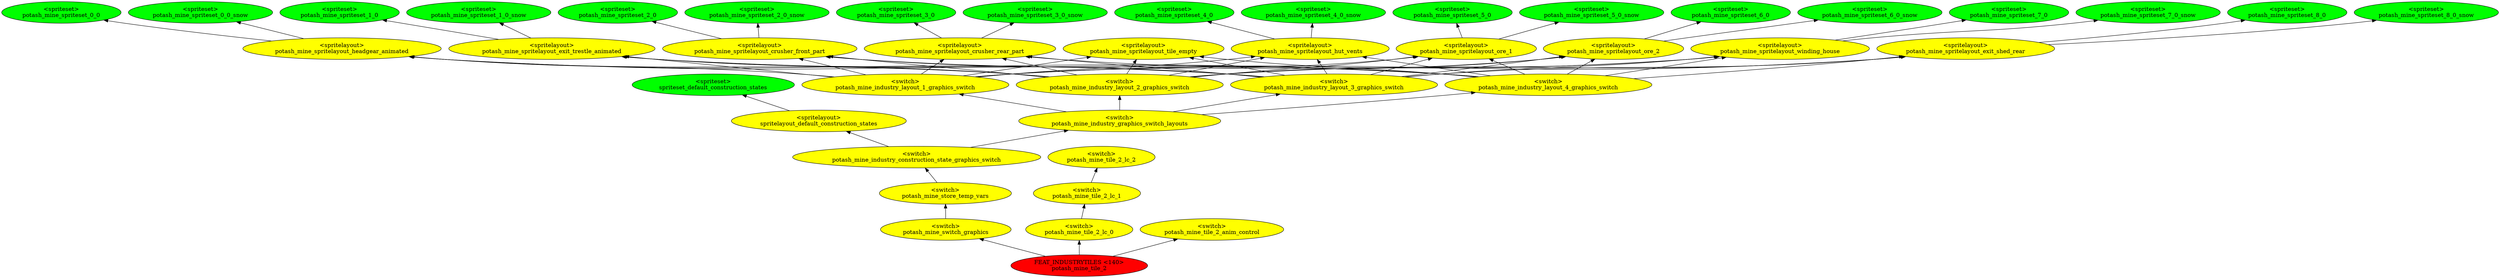digraph {
rankdir="BT"
spriteset_default_construction_states [fillcolor=green style="filled" label="<spriteset>\nspriteset_default_construction_states"]
spritelayout_default_construction_states [fillcolor=yellow style="filled" label="<spritelayout>\nspritelayout_default_construction_states"]
potash_mine_spriteset_0_0 [fillcolor=green style="filled" label="<spriteset>\npotash_mine_spriteset_0_0"]
potash_mine_spriteset_0_0_snow [fillcolor=green style="filled" label="<spriteset>\npotash_mine_spriteset_0_0_snow"]
potash_mine_spriteset_1_0 [fillcolor=green style="filled" label="<spriteset>\npotash_mine_spriteset_1_0"]
potash_mine_spriteset_1_0_snow [fillcolor=green style="filled" label="<spriteset>\npotash_mine_spriteset_1_0_snow"]
potash_mine_spriteset_2_0 [fillcolor=green style="filled" label="<spriteset>\npotash_mine_spriteset_2_0"]
potash_mine_spriteset_2_0_snow [fillcolor=green style="filled" label="<spriteset>\npotash_mine_spriteset_2_0_snow"]
potash_mine_spriteset_3_0 [fillcolor=green style="filled" label="<spriteset>\npotash_mine_spriteset_3_0"]
potash_mine_spriteset_3_0_snow [fillcolor=green style="filled" label="<spriteset>\npotash_mine_spriteset_3_0_snow"]
potash_mine_spriteset_4_0 [fillcolor=green style="filled" label="<spriteset>\npotash_mine_spriteset_4_0"]
potash_mine_spriteset_4_0_snow [fillcolor=green style="filled" label="<spriteset>\npotash_mine_spriteset_4_0_snow"]
potash_mine_spriteset_5_0 [fillcolor=green style="filled" label="<spriteset>\npotash_mine_spriteset_5_0"]
potash_mine_spriteset_5_0_snow [fillcolor=green style="filled" label="<spriteset>\npotash_mine_spriteset_5_0_snow"]
potash_mine_spriteset_6_0 [fillcolor=green style="filled" label="<spriteset>\npotash_mine_spriteset_6_0"]
potash_mine_spriteset_6_0_snow [fillcolor=green style="filled" label="<spriteset>\npotash_mine_spriteset_6_0_snow"]
potash_mine_spriteset_7_0 [fillcolor=green style="filled" label="<spriteset>\npotash_mine_spriteset_7_0"]
potash_mine_spriteset_7_0_snow [fillcolor=green style="filled" label="<spriteset>\npotash_mine_spriteset_7_0_snow"]
potash_mine_spriteset_8_0 [fillcolor=green style="filled" label="<spriteset>\npotash_mine_spriteset_8_0"]
potash_mine_spriteset_8_0_snow [fillcolor=green style="filled" label="<spriteset>\npotash_mine_spriteset_8_0_snow"]
potash_mine_spritelayout_tile_empty [fillcolor=yellow style="filled" label="<spritelayout>\npotash_mine_spritelayout_tile_empty"]
potash_mine_spritelayout_headgear_animated [fillcolor=yellow style="filled" label="<spritelayout>\npotash_mine_spritelayout_headgear_animated"]
potash_mine_spritelayout_exit_trestle_animated [fillcolor=yellow style="filled" label="<spritelayout>\npotash_mine_spritelayout_exit_trestle_animated"]
potash_mine_spritelayout_crusher_front_part [fillcolor=yellow style="filled" label="<spritelayout>\npotash_mine_spritelayout_crusher_front_part"]
potash_mine_spritelayout_crusher_rear_part [fillcolor=yellow style="filled" label="<spritelayout>\npotash_mine_spritelayout_crusher_rear_part"]
potash_mine_spritelayout_hut_vents [fillcolor=yellow style="filled" label="<spritelayout>\npotash_mine_spritelayout_hut_vents"]
potash_mine_spritelayout_ore_1 [fillcolor=yellow style="filled" label="<spritelayout>\npotash_mine_spritelayout_ore_1"]
potash_mine_spritelayout_ore_2 [fillcolor=yellow style="filled" label="<spritelayout>\npotash_mine_spritelayout_ore_2"]
potash_mine_spritelayout_winding_house [fillcolor=yellow style="filled" label="<spritelayout>\npotash_mine_spritelayout_winding_house"]
potash_mine_spritelayout_exit_shed_rear [fillcolor=yellow style="filled" label="<spritelayout>\npotash_mine_spritelayout_exit_shed_rear"]
potash_mine_industry_layout_1_graphics_switch [fillcolor=yellow style="filled" label="<switch>\npotash_mine_industry_layout_1_graphics_switch"]
potash_mine_industry_layout_2_graphics_switch [fillcolor=yellow style="filled" label="<switch>\npotash_mine_industry_layout_2_graphics_switch"]
potash_mine_industry_layout_3_graphics_switch [fillcolor=yellow style="filled" label="<switch>\npotash_mine_industry_layout_3_graphics_switch"]
potash_mine_industry_layout_4_graphics_switch [fillcolor=yellow style="filled" label="<switch>\npotash_mine_industry_layout_4_graphics_switch"]
potash_mine_industry_graphics_switch_layouts [fillcolor=yellow style="filled" label="<switch>\npotash_mine_industry_graphics_switch_layouts"]
potash_mine_industry_construction_state_graphics_switch [fillcolor=yellow style="filled" label="<switch>\npotash_mine_industry_construction_state_graphics_switch"]
potash_mine_store_temp_vars [fillcolor=yellow style="filled" label="<switch>\npotash_mine_store_temp_vars"]
potash_mine_switch_graphics [fillcolor=yellow style="filled" label="<switch>\npotash_mine_switch_graphics"]
potash_mine_tile_2_lc_2 [fillcolor=yellow style="filled" label="<switch>\npotash_mine_tile_2_lc_2"]
potash_mine_tile_2_lc_1 [fillcolor=yellow style="filled" label="<switch>\npotash_mine_tile_2_lc_1"]
potash_mine_tile_2_lc_0 [fillcolor=yellow style="filled" label="<switch>\npotash_mine_tile_2_lc_0"]
potash_mine_tile_2_anim_control [fillcolor=yellow style="filled" label="<switch>\npotash_mine_tile_2_anim_control"]
potash_mine_tile_2 [fillcolor=red style="filled" label="FEAT_INDUSTRYTILES <140>\npotash_mine_tile_2"]
potash_mine_spritelayout_crusher_front_part->potash_mine_spriteset_2_0
potash_mine_industry_layout_1_graphics_switch->potash_mine_spritelayout_exit_shed_rear
potash_mine_industry_layout_2_graphics_switch->potash_mine_spritelayout_ore_2
potash_mine_spritelayout_hut_vents->potash_mine_spriteset_4_0
potash_mine_spritelayout_ore_1->potash_mine_spriteset_5_0_snow
potash_mine_spritelayout_crusher_rear_part->potash_mine_spriteset_3_0_snow
potash_mine_spritelayout_crusher_rear_part->potash_mine_spriteset_3_0
potash_mine_tile_2_lc_1->potash_mine_tile_2_lc_2
potash_mine_industry_layout_2_graphics_switch->potash_mine_spritelayout_tile_empty
potash_mine_industry_layout_4_graphics_switch->potash_mine_spritelayout_exit_shed_rear
potash_mine_industry_layout_3_graphics_switch->potash_mine_spritelayout_headgear_animated
potash_mine_industry_layout_2_graphics_switch->potash_mine_spritelayout_ore_1
potash_mine_industry_layout_3_graphics_switch->potash_mine_spritelayout_ore_2
potash_mine_industry_graphics_switch_layouts->potash_mine_industry_layout_4_graphics_switch
potash_mine_industry_layout_2_graphics_switch->potash_mine_spritelayout_headgear_animated
potash_mine_industry_layout_1_graphics_switch->potash_mine_spritelayout_headgear_animated
potash_mine_industry_layout_2_graphics_switch->potash_mine_spritelayout_winding_house
potash_mine_industry_layout_1_graphics_switch->potash_mine_spritelayout_ore_2
potash_mine_industry_layout_1_graphics_switch->potash_mine_spritelayout_tile_empty
potash_mine_industry_layout_4_graphics_switch->potash_mine_spritelayout_crusher_front_part
potash_mine_industry_layout_4_graphics_switch->potash_mine_spritelayout_crusher_rear_part
potash_mine_spritelayout_crusher_front_part->potash_mine_spriteset_2_0_snow
potash_mine_spritelayout_exit_trestle_animated->potash_mine_spriteset_1_0
potash_mine_industry_layout_3_graphics_switch->potash_mine_spritelayout_ore_1
potash_mine_spritelayout_winding_house->potash_mine_spriteset_7_0
potash_mine_spritelayout_winding_house->potash_mine_spriteset_7_0_snow
potash_mine_industry_layout_4_graphics_switch->potash_mine_spritelayout_tile_empty
potash_mine_spritelayout_hut_vents->potash_mine_spriteset_4_0_snow
potash_mine_industry_construction_state_graphics_switch->spritelayout_default_construction_states
potash_mine_industry_layout_1_graphics_switch->potash_mine_spritelayout_crusher_front_part
potash_mine_switch_graphics->potash_mine_store_temp_vars
potash_mine_industry_layout_1_graphics_switch->potash_mine_spritelayout_winding_house
potash_mine_tile_2->potash_mine_tile_2_anim_control
potash_mine_industry_layout_3_graphics_switch->potash_mine_spritelayout_crusher_rear_part
potash_mine_industry_layout_4_graphics_switch->potash_mine_spritelayout_ore_2
potash_mine_spritelayout_exit_trestle_animated->potash_mine_spriteset_1_0_snow
potash_mine_industry_layout_3_graphics_switch->potash_mine_spritelayout_exit_shed_rear
potash_mine_industry_layout_4_graphics_switch->potash_mine_spritelayout_winding_house
potash_mine_industry_layout_2_graphics_switch->potash_mine_spritelayout_exit_trestle_animated
potash_mine_store_temp_vars->potash_mine_industry_construction_state_graphics_switch
potash_mine_industry_layout_2_graphics_switch->potash_mine_spritelayout_exit_shed_rear
potash_mine_industry_layout_1_graphics_switch->potash_mine_spritelayout_hut_vents
potash_mine_industry_construction_state_graphics_switch->potash_mine_industry_graphics_switch_layouts
potash_mine_spritelayout_ore_2->potash_mine_spriteset_6_0_snow
potash_mine_industry_layout_3_graphics_switch->potash_mine_spritelayout_exit_trestle_animated
potash_mine_industry_layout_1_graphics_switch->potash_mine_spritelayout_exit_trestle_animated
potash_mine_industry_graphics_switch_layouts->potash_mine_industry_layout_2_graphics_switch
potash_mine_tile_2_lc_0->potash_mine_tile_2_lc_1
potash_mine_industry_layout_3_graphics_switch->potash_mine_spritelayout_crusher_front_part
potash_mine_industry_layout_3_graphics_switch->potash_mine_spritelayout_hut_vents
potash_mine_industry_layout_4_graphics_switch->potash_mine_spritelayout_headgear_animated
potash_mine_industry_layout_3_graphics_switch->potash_mine_spritelayout_tile_empty
potash_mine_industry_layout_2_graphics_switch->potash_mine_spritelayout_crusher_front_part
potash_mine_tile_2->potash_mine_tile_2_lc_0
potash_mine_industry_layout_2_graphics_switch->potash_mine_spritelayout_hut_vents
potash_mine_industry_graphics_switch_layouts->potash_mine_industry_layout_3_graphics_switch
potash_mine_spritelayout_exit_shed_rear->potash_mine_spriteset_8_0_snow
potash_mine_industry_layout_2_graphics_switch->potash_mine_spritelayout_crusher_rear_part
potash_mine_spritelayout_headgear_animated->potash_mine_spriteset_0_0_snow
spritelayout_default_construction_states->spriteset_default_construction_states
potash_mine_tile_2->potash_mine_switch_graphics
potash_mine_spritelayout_headgear_animated->potash_mine_spriteset_0_0
potash_mine_industry_layout_4_graphics_switch->potash_mine_spritelayout_ore_1
potash_mine_industry_layout_4_graphics_switch->potash_mine_spritelayout_exit_trestle_animated
potash_mine_spritelayout_exit_shed_rear->potash_mine_spriteset_8_0
potash_mine_industry_graphics_switch_layouts->potash_mine_industry_layout_1_graphics_switch
potash_mine_industry_layout_4_graphics_switch->potash_mine_spritelayout_hut_vents
potash_mine_industry_layout_3_graphics_switch->potash_mine_spritelayout_winding_house
potash_mine_industry_layout_1_graphics_switch->potash_mine_spritelayout_crusher_rear_part
potash_mine_spritelayout_ore_1->potash_mine_spriteset_5_0
potash_mine_spritelayout_ore_2->potash_mine_spriteset_6_0
potash_mine_industry_layout_1_graphics_switch->potash_mine_spritelayout_ore_1
}
